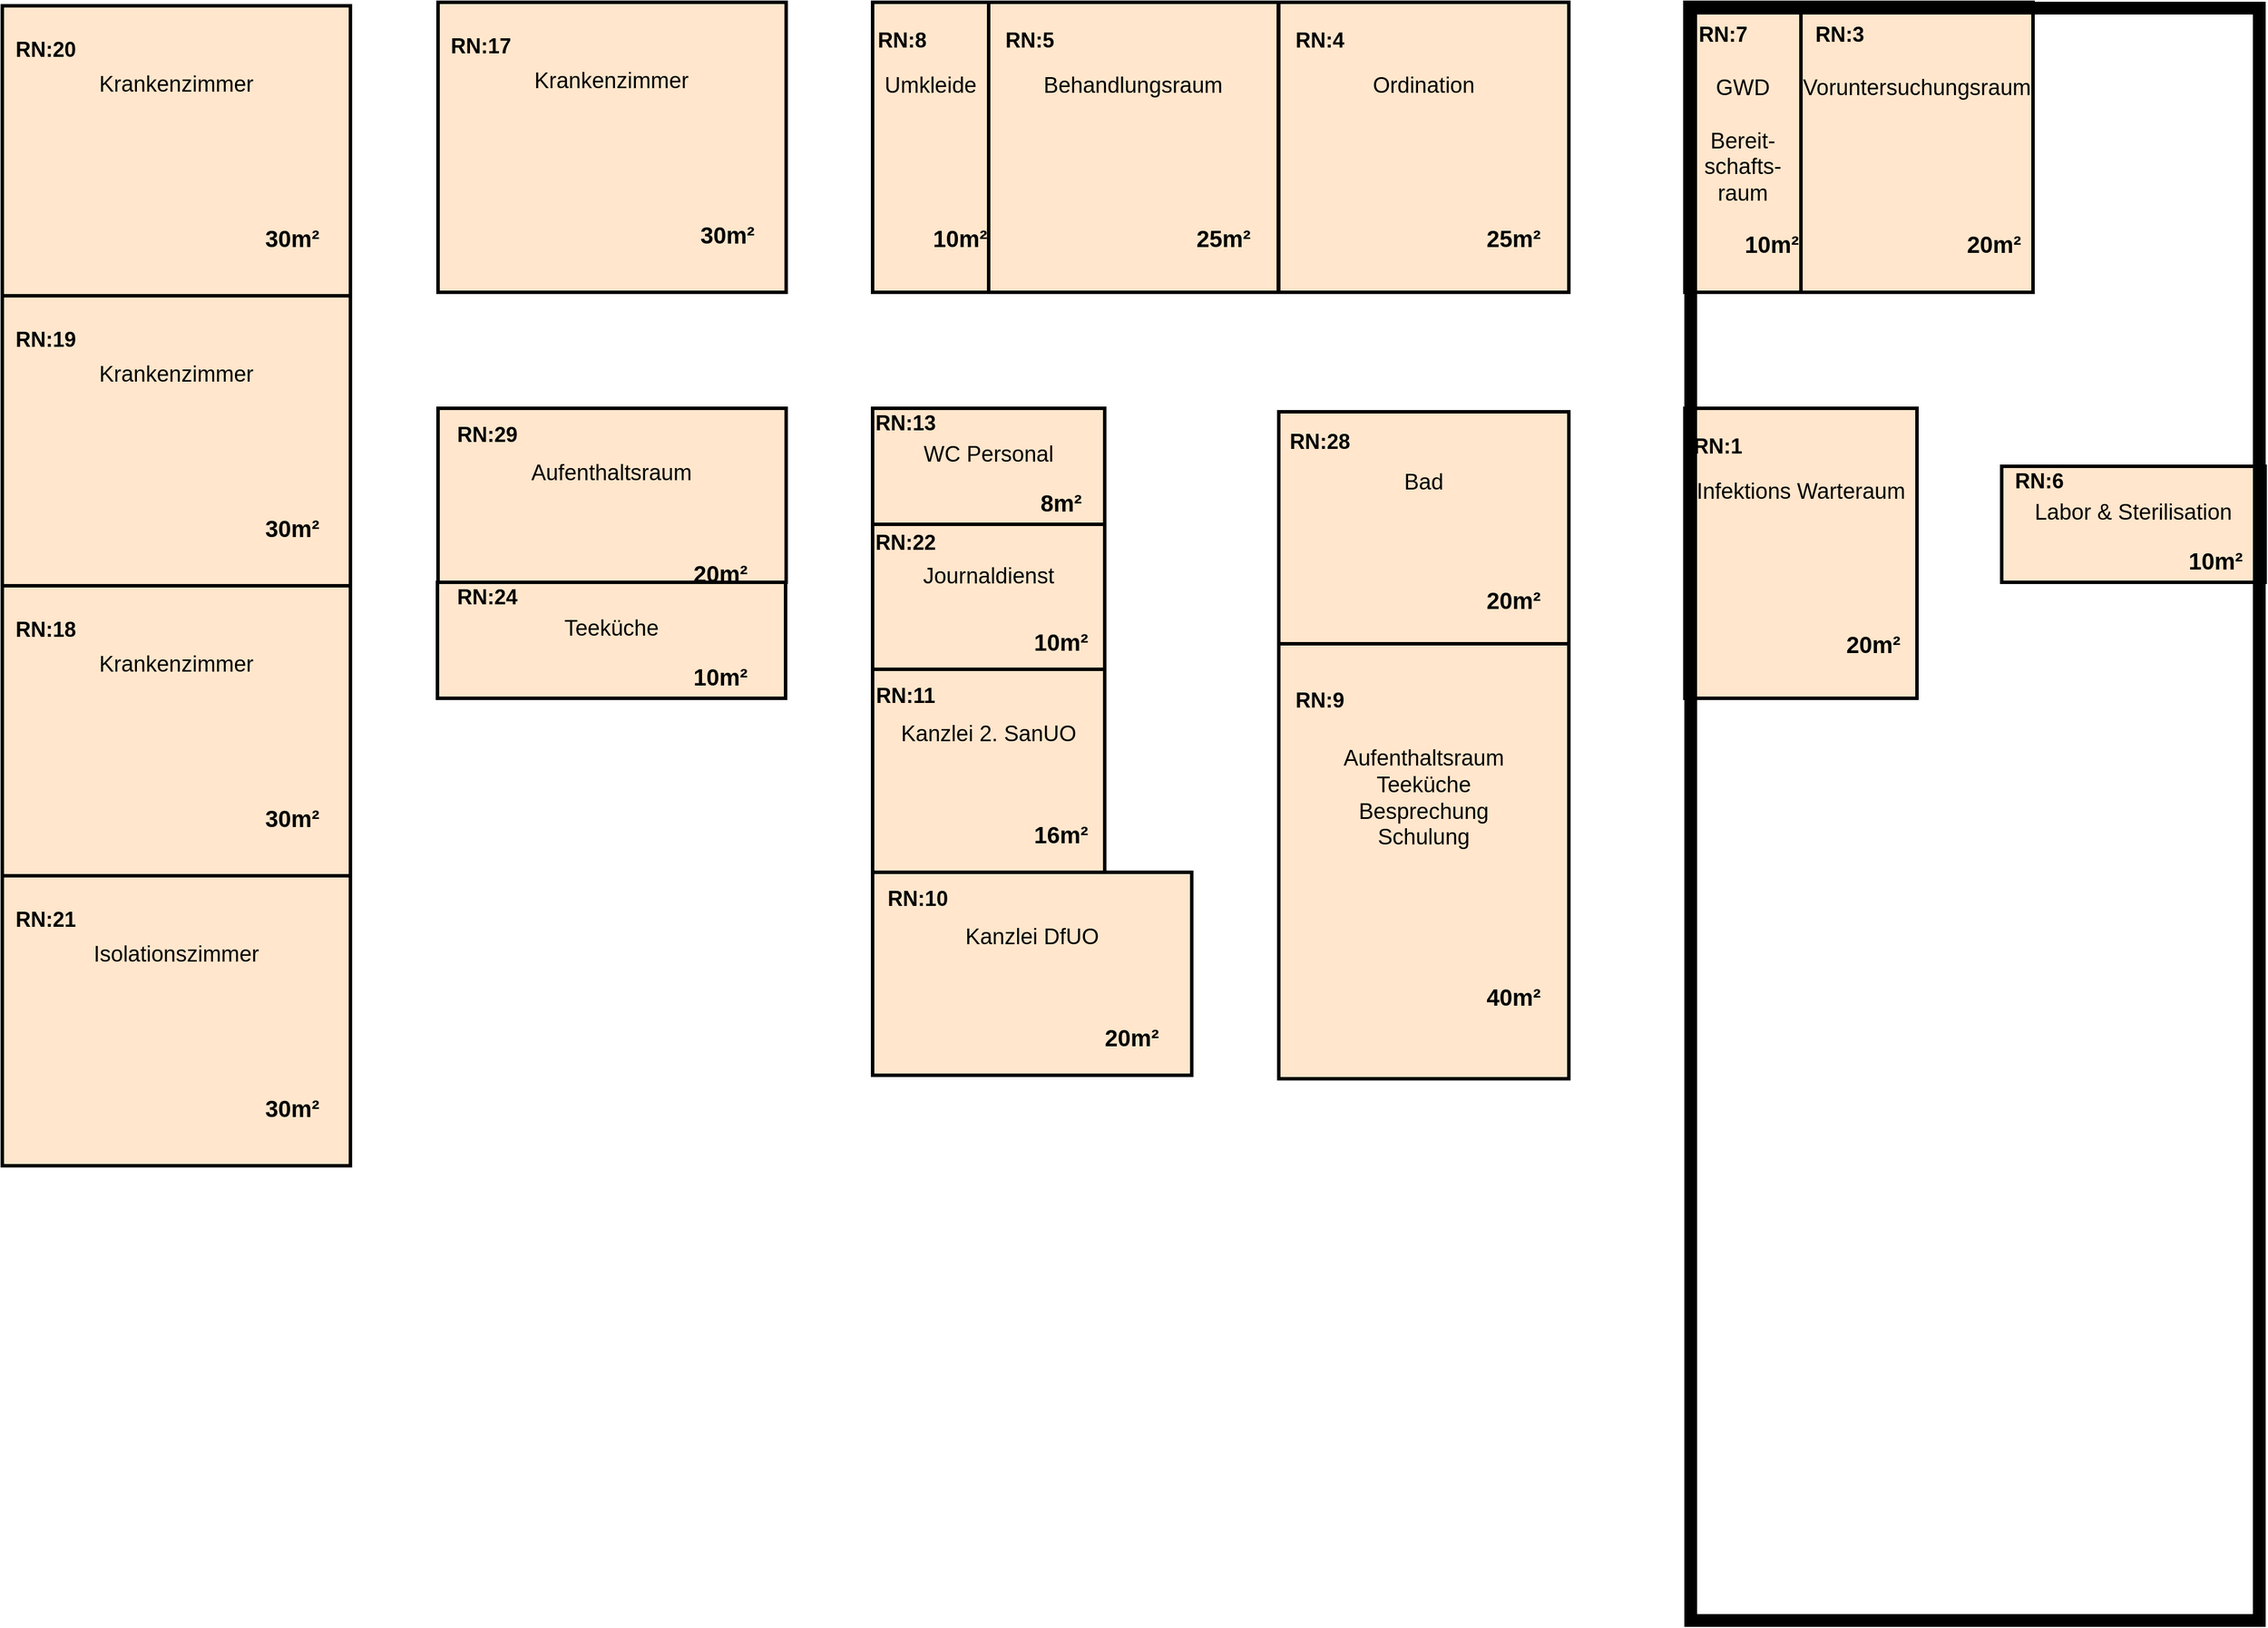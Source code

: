 <mxfile version="20.5.3" type="github"><diagram name="Page-1" id="38b20595-45e3-9b7f-d5ca-b57f44c5b66d"><mxGraphModel dx="5893" dy="2542" grid="1" gridSize="25" guides="1" tooltips="1" connect="1" arrows="1" fold="1" page="1" pageScale="1" pageWidth="1654" pageHeight="1169" math="0" shadow="0"><root><mxCell id="0"/><mxCell id="1" parent="0"/><mxCell id="u3zWE18VJpoSn7ixeQs8-63" value="" style="group" parent="1" vertex="1" connectable="0"><mxGeometry x="-500" y="-100" width="200" height="250" as="geometry"/></mxCell><mxCell id="u3zWE18VJpoSn7ixeQs8-50" value="" style="rounded=0;whiteSpace=wrap;html=1;fillStyle=auto;strokeWidth=3;fillColor=#ffe6cc;strokeColor=#030303;container=0;" parent="u3zWE18VJpoSn7ixeQs8-63" vertex="1"><mxGeometry width="200" height="250" as="geometry"/></mxCell><mxCell id="u3zWE18VJpoSn7ixeQs8-51" value="&lt;div style=&quot;font-size: 19px;&quot;&gt;Voruntersuchungsraum&lt;/div&gt;&lt;div style=&quot;font-size: 19px;&quot;&gt;&lt;br&gt;&lt;/div&gt;" style="text;html=1;strokeColor=none;fillColor=none;align=center;verticalAlign=top;whiteSpace=wrap;rounded=0;fillStyle=auto;strokeWidth=3;fontSize=19;container=0;" parent="u3zWE18VJpoSn7ixeQs8-63" vertex="1"><mxGeometry y="55.556" width="200" height="138.889" as="geometry"/></mxCell><mxCell id="u3zWE18VJpoSn7ixeQs8-52" value="RN:3" style="text;html=1;strokeColor=none;fillColor=none;align=center;verticalAlign=middle;whiteSpace=wrap;rounded=0;fillStyle=auto;strokeWidth=3;fontSize=18;fontStyle=1;container=0;" parent="u3zWE18VJpoSn7ixeQs8-63" vertex="1"><mxGeometry width="66.667" height="55.556" as="geometry"/></mxCell><mxCell id="u3zWE18VJpoSn7ixeQs8-54" value="20m²" style="text;html=1;strokeColor=none;fillColor=none;align=center;verticalAlign=middle;whiteSpace=wrap;rounded=0;fillStyle=auto;strokeWidth=3;fontSize=20;fontStyle=1;container=0;" parent="u3zWE18VJpoSn7ixeQs8-63" vertex="1"><mxGeometry x="133.333" y="166.667" width="66.667" height="83.333" as="geometry"/></mxCell><mxCell id="m7lqvvpAXxHi6y3gCFo6-1" value="" style="group" parent="1" vertex="1" connectable="0"><mxGeometry x="-600" y="-100" width="100" height="250" as="geometry"/></mxCell><mxCell id="m7lqvvpAXxHi6y3gCFo6-2" value="" style="rounded=0;whiteSpace=wrap;html=1;fillStyle=auto;strokeWidth=3;fillColor=#ffe6cc;strokeColor=#030303;container=0;" parent="m7lqvvpAXxHi6y3gCFo6-1" vertex="1"><mxGeometry width="100" height="250" as="geometry"/></mxCell><mxCell id="m7lqvvpAXxHi6y3gCFo6-3" value="&lt;div&gt;GWD&lt;/div&gt;&lt;div&gt;&lt;br&gt;&lt;/div&gt;&lt;div&gt;Bereit-&lt;/div&gt;&lt;div&gt;schafts-&lt;/div&gt;&lt;div&gt;raum&lt;br&gt;&lt;/div&gt;" style="text;html=1;strokeColor=none;fillColor=none;align=center;verticalAlign=top;whiteSpace=wrap;rounded=0;fillStyle=auto;strokeWidth=3;fontSize=19;container=0;" parent="m7lqvvpAXxHi6y3gCFo6-1" vertex="1"><mxGeometry y="55.556" width="100" height="138.889" as="geometry"/></mxCell><mxCell id="m7lqvvpAXxHi6y3gCFo6-4" value="RN:7" style="text;html=1;strokeColor=none;fillColor=none;align=center;verticalAlign=middle;whiteSpace=wrap;rounded=0;fillStyle=auto;strokeWidth=3;fontSize=18;fontStyle=1;container=0;" parent="m7lqvvpAXxHi6y3gCFo6-1" vertex="1"><mxGeometry x="8" width="50" height="55.556" as="geometry"/></mxCell><mxCell id="m7lqvvpAXxHi6y3gCFo6-5" value="10m²" style="text;html=1;strokeColor=none;fillColor=none;align=center;verticalAlign=middle;whiteSpace=wrap;rounded=0;fillStyle=auto;strokeWidth=3;fontSize=20;fontStyle=1;container=0;" parent="m7lqvvpAXxHi6y3gCFo6-1" vertex="1"><mxGeometry x="50" y="166.667" width="50" height="83.333" as="geometry"/></mxCell><mxCell id="m7lqvvpAXxHi6y3gCFo6-6" value="" style="group" parent="1" vertex="1" connectable="0"><mxGeometry x="-600" y="250" width="200" height="250" as="geometry"/></mxCell><mxCell id="m7lqvvpAXxHi6y3gCFo6-7" value="" style="rounded=0;whiteSpace=wrap;html=1;fillStyle=auto;strokeWidth=3;fillColor=#ffe6cc;strokeColor=#030303;container=0;" parent="m7lqvvpAXxHi6y3gCFo6-6" vertex="1"><mxGeometry width="200" height="250" as="geometry"/></mxCell><mxCell id="m7lqvvpAXxHi6y3gCFo6-8" value="Infektions Warteraum" style="text;html=1;strokeColor=none;fillColor=none;align=center;verticalAlign=top;whiteSpace=wrap;rounded=0;fillStyle=auto;strokeWidth=3;fontSize=19;container=0;" parent="m7lqvvpAXxHi6y3gCFo6-6" vertex="1"><mxGeometry y="53.825" width="199.671" height="137.5" as="geometry"/></mxCell><mxCell id="m7lqvvpAXxHi6y3gCFo6-9" value="RN:1" style="text;html=1;strokeColor=none;fillColor=none;align=center;verticalAlign=middle;whiteSpace=wrap;rounded=0;fillStyle=auto;strokeWidth=3;fontSize=18;fontStyle=1;container=0;" parent="m7lqvvpAXxHi6y3gCFo6-6" vertex="1"><mxGeometry width="57" height="65" as="geometry"/></mxCell><mxCell id="m7lqvvpAXxHi6y3gCFo6-10" value="20m²" style="text;html=1;strokeColor=none;fillColor=none;align=center;verticalAlign=middle;whiteSpace=wrap;rounded=0;fillStyle=auto;strokeWidth=3;fontSize=20;fontStyle=1;container=0;" parent="m7lqvvpAXxHi6y3gCFo6-6" vertex="1"><mxGeometry x="125" y="155" width="74.67" height="95.0" as="geometry"/></mxCell><mxCell id="m7lqvvpAXxHi6y3gCFo6-11" value="" style="group" parent="1" vertex="1" connectable="0"><mxGeometry x="-327" y="300" width="227" height="100" as="geometry"/></mxCell><mxCell id="m7lqvvpAXxHi6y3gCFo6-12" value="" style="rounded=0;whiteSpace=wrap;html=1;fillStyle=auto;strokeWidth=3;fillColor=#ffe6cc;strokeColor=#030303;container=0;" parent="m7lqvvpAXxHi6y3gCFo6-11" vertex="1"><mxGeometry width="227" height="100" as="geometry"/></mxCell><mxCell id="m7lqvvpAXxHi6y3gCFo6-13" value="Labor &amp;amp; Sterilisation" style="text;html=1;strokeColor=none;fillColor=none;align=center;verticalAlign=top;whiteSpace=wrap;rounded=0;fillStyle=auto;strokeWidth=3;fontSize=19;container=0;" parent="m7lqvvpAXxHi6y3gCFo6-11" vertex="1"><mxGeometry y="21.53" width="226.626" height="55" as="geometry"/></mxCell><mxCell id="m7lqvvpAXxHi6y3gCFo6-14" value="RN:6" style="text;html=1;strokeColor=none;fillColor=none;align=center;verticalAlign=middle;whiteSpace=wrap;rounded=0;fillStyle=auto;strokeWidth=3;fontSize=18;fontStyle=1;container=0;" parent="m7lqvvpAXxHi6y3gCFo6-11" vertex="1"><mxGeometry width="64.695" height="26" as="geometry"/></mxCell><mxCell id="m7lqvvpAXxHi6y3gCFo6-15" value="10m²" style="text;html=1;strokeColor=none;fillColor=none;align=center;verticalAlign=middle;whiteSpace=wrap;rounded=0;fillStyle=auto;strokeWidth=3;fontSize=20;fontStyle=1;container=0;" parent="m7lqvvpAXxHi6y3gCFo6-11" vertex="1"><mxGeometry x="141.875" y="62" width="84.75" height="38" as="geometry"/></mxCell><mxCell id="m7lqvvpAXxHi6y3gCFo6-16" value="" style="group" parent="1" vertex="1" connectable="0"><mxGeometry x="-1200" y="-100" width="249.59" height="250" as="geometry"/></mxCell><mxCell id="m7lqvvpAXxHi6y3gCFo6-17" value="" style="rounded=0;whiteSpace=wrap;html=1;fillStyle=auto;strokeWidth=3;fillColor=#ffe6cc;strokeColor=#030303;container=0;" parent="m7lqvvpAXxHi6y3gCFo6-16" vertex="1"><mxGeometry width="249.59" height="250" as="geometry"/></mxCell><mxCell id="m7lqvvpAXxHi6y3gCFo6-18" value="&lt;div style=&quot;font-size: 19px;&quot;&gt;Behandlungsraum&lt;/div&gt;&lt;div style=&quot;font-size: 19px;&quot;&gt;&lt;br&gt;&lt;/div&gt;" style="text;html=1;strokeColor=none;fillColor=none;align=center;verticalAlign=top;whiteSpace=wrap;rounded=0;fillStyle=auto;strokeWidth=3;fontSize=19;container=0;" parent="m7lqvvpAXxHi6y3gCFo6-16" vertex="1"><mxGeometry y="53.825" width="249.179" height="137.5" as="geometry"/></mxCell><mxCell id="m7lqvvpAXxHi6y3gCFo6-19" value="&lt;div&gt;RN:5&lt;/div&gt;" style="text;html=1;strokeColor=none;fillColor=none;align=center;verticalAlign=middle;whiteSpace=wrap;rounded=0;fillStyle=auto;strokeWidth=3;fontSize=18;fontStyle=1;container=0;" parent="m7lqvvpAXxHi6y3gCFo6-16" vertex="1"><mxGeometry width="71.133" height="65" as="geometry"/></mxCell><mxCell id="m7lqvvpAXxHi6y3gCFo6-20" value="25m²" style="text;html=1;strokeColor=none;fillColor=none;align=center;verticalAlign=middle;whiteSpace=wrap;rounded=0;fillStyle=auto;strokeWidth=3;fontSize=20;fontStyle=1;container=0;" parent="m7lqvvpAXxHi6y3gCFo6-16" vertex="1"><mxGeometry x="155.994" y="155" width="93.184" height="95.0" as="geometry"/></mxCell><mxCell id="m7lqvvpAXxHi6y3gCFo6-21" value="" style="verticalLabelPosition=bottom;html=1;verticalAlign=top;align=center;shape=mxgraph.floorplan.room;fillColor=strokeColor;" parent="1" vertex="1"><mxGeometry x="-600" y="-100" width="500" height="1400" as="geometry"/></mxCell><mxCell id="m7lqvvpAXxHi6y3gCFo6-23" value="" style="group" parent="1" vertex="1" connectable="0"><mxGeometry x="-950" y="453" width="250" height="375" as="geometry"/></mxCell><mxCell id="m7lqvvpAXxHi6y3gCFo6-24" value="" style="rounded=0;whiteSpace=wrap;html=1;fillStyle=auto;strokeWidth=3;fillColor=#ffe6cc;strokeColor=#030303;container=0;" parent="m7lqvvpAXxHi6y3gCFo6-23" vertex="1"><mxGeometry width="250" height="375.0" as="geometry"/></mxCell><mxCell id="m7lqvvpAXxHi6y3gCFo6-25" value="&lt;div&gt;Aufenthaltsraum&lt;/div&gt;&lt;div&gt;Teeküche&lt;/div&gt;&lt;div&gt;Besprechung&lt;/div&gt;&lt;div&gt;Schulung&lt;br&gt;&lt;/div&gt;" style="text;html=1;strokeColor=none;fillColor=none;align=center;verticalAlign=top;whiteSpace=wrap;rounded=0;fillStyle=auto;strokeWidth=3;fontSize=19;container=0;" parent="m7lqvvpAXxHi6y3gCFo6-23" vertex="1"><mxGeometry y="80.738" width="249.588" height="206.25" as="geometry"/></mxCell><mxCell id="m7lqvvpAXxHi6y3gCFo6-26" value="RN:9" style="text;html=1;strokeColor=none;fillColor=none;align=center;verticalAlign=middle;whiteSpace=wrap;rounded=0;fillStyle=auto;strokeWidth=3;fontSize=18;fontStyle=1;container=0;" parent="m7lqvvpAXxHi6y3gCFo6-23" vertex="1"><mxGeometry width="71.25" height="97.5" as="geometry"/></mxCell><mxCell id="m7lqvvpAXxHi6y3gCFo6-27" value="40m²" style="text;html=1;strokeColor=none;fillColor=none;align=center;verticalAlign=middle;whiteSpace=wrap;rounded=0;fillStyle=auto;strokeWidth=3;fontSize=20;fontStyle=1;container=0;" parent="m7lqvvpAXxHi6y3gCFo6-23" vertex="1"><mxGeometry x="156.25" y="232.5" width="93.337" height="142.5" as="geometry"/></mxCell><mxCell id="m7lqvvpAXxHi6y3gCFo6-28" value="" style="group" parent="1" vertex="1" connectable="0"><mxGeometry x="-950" y="-100" width="250" height="250" as="geometry"/></mxCell><mxCell id="m7lqvvpAXxHi6y3gCFo6-29" value="" style="rounded=0;whiteSpace=wrap;html=1;fillStyle=auto;strokeWidth=3;fillColor=#ffe6cc;strokeColor=#030303;container=0;" parent="m7lqvvpAXxHi6y3gCFo6-28" vertex="1"><mxGeometry width="250" height="250" as="geometry"/></mxCell><mxCell id="m7lqvvpAXxHi6y3gCFo6-30" value="Ordination" style="text;html=1;strokeColor=none;fillColor=none;align=center;verticalAlign=top;whiteSpace=wrap;rounded=0;fillStyle=auto;strokeWidth=3;fontSize=19;container=0;" parent="m7lqvvpAXxHi6y3gCFo6-28" vertex="1"><mxGeometry y="53.825" width="249.588" height="137.5" as="geometry"/></mxCell><mxCell id="m7lqvvpAXxHi6y3gCFo6-31" value="&lt;div&gt;RN:4&lt;/div&gt;" style="text;html=1;strokeColor=none;fillColor=none;align=center;verticalAlign=middle;whiteSpace=wrap;rounded=0;fillStyle=auto;strokeWidth=3;fontSize=18;fontStyle=1;container=0;" parent="m7lqvvpAXxHi6y3gCFo6-28" vertex="1"><mxGeometry width="71.25" height="65.0" as="geometry"/></mxCell><mxCell id="m7lqvvpAXxHi6y3gCFo6-32" value="25m²" style="text;html=1;strokeColor=none;fillColor=none;align=center;verticalAlign=middle;whiteSpace=wrap;rounded=0;fillStyle=auto;strokeWidth=3;fontSize=20;fontStyle=1;container=0;" parent="m7lqvvpAXxHi6y3gCFo6-28" vertex="1"><mxGeometry x="156.25" y="155.0" width="93.337" height="95.0" as="geometry"/></mxCell><mxCell id="m7lqvvpAXxHi6y3gCFo6-34" value="" style="group" parent="1" vertex="1" connectable="0"><mxGeometry x="-950" y="253" width="250" height="200" as="geometry"/></mxCell><mxCell id="m7lqvvpAXxHi6y3gCFo6-35" value="" style="rounded=0;whiteSpace=wrap;html=1;fillStyle=auto;strokeWidth=3;fillColor=#ffe6cc;strokeColor=#030303;container=0;" parent="m7lqvvpAXxHi6y3gCFo6-34" vertex="1"><mxGeometry width="250" height="200" as="geometry"/></mxCell><mxCell id="m7lqvvpAXxHi6y3gCFo6-36" value="Bad" style="text;html=1;strokeColor=none;fillColor=none;align=center;verticalAlign=top;whiteSpace=wrap;rounded=0;fillStyle=auto;strokeWidth=3;fontSize=19;container=0;" parent="m7lqvvpAXxHi6y3gCFo6-34" vertex="1"><mxGeometry y="43.06" width="249.588" height="110" as="geometry"/></mxCell><mxCell id="m7lqvvpAXxHi6y3gCFo6-37" value="RN:28" style="text;html=1;strokeColor=none;fillColor=none;align=center;verticalAlign=middle;whiteSpace=wrap;rounded=0;fillStyle=auto;strokeWidth=3;fontSize=18;fontStyle=1;container=0;" parent="m7lqvvpAXxHi6y3gCFo6-34" vertex="1"><mxGeometry width="71.25" height="52" as="geometry"/></mxCell><mxCell id="m7lqvvpAXxHi6y3gCFo6-38" value="20m²" style="text;html=1;strokeColor=none;fillColor=none;align=center;verticalAlign=middle;whiteSpace=wrap;rounded=0;fillStyle=auto;strokeWidth=3;fontSize=20;fontStyle=1;container=0;" parent="m7lqvvpAXxHi6y3gCFo6-34" vertex="1"><mxGeometry x="156.25" y="124" width="93.338" height="76" as="geometry"/></mxCell><mxCell id="m7lqvvpAXxHi6y3gCFo6-39" value="" style="group" parent="1" vertex="1" connectable="0"><mxGeometry x="-1300" y="250" width="200" height="100" as="geometry"/></mxCell><mxCell id="m7lqvvpAXxHi6y3gCFo6-40" value="" style="rounded=0;whiteSpace=wrap;html=1;fillStyle=auto;strokeWidth=3;fillColor=#ffe6cc;strokeColor=#030303;container=0;" parent="m7lqvvpAXxHi6y3gCFo6-39" vertex="1"><mxGeometry width="200" height="100" as="geometry"/></mxCell><mxCell id="m7lqvvpAXxHi6y3gCFo6-41" value="WC Personal" style="text;html=1;strokeColor=none;fillColor=none;align=center;verticalAlign=top;whiteSpace=wrap;rounded=0;fillStyle=auto;strokeWidth=3;fontSize=19;container=0;" parent="m7lqvvpAXxHi6y3gCFo6-39" vertex="1"><mxGeometry y="21.53" width="199.671" height="55" as="geometry"/></mxCell><mxCell id="m7lqvvpAXxHi6y3gCFo6-42" value="RN:13" style="text;html=1;strokeColor=none;fillColor=none;align=center;verticalAlign=middle;whiteSpace=wrap;rounded=0;fillStyle=auto;strokeWidth=3;fontSize=18;fontStyle=1;container=0;" parent="m7lqvvpAXxHi6y3gCFo6-39" vertex="1"><mxGeometry width="57" height="26" as="geometry"/></mxCell><mxCell id="m7lqvvpAXxHi6y3gCFo6-43" value="8m²" style="text;html=1;strokeColor=none;fillColor=none;align=center;verticalAlign=middle;whiteSpace=wrap;rounded=0;fillStyle=auto;strokeWidth=3;fontSize=20;fontStyle=1;container=0;" parent="m7lqvvpAXxHi6y3gCFo6-39" vertex="1"><mxGeometry x="125" y="62" width="74.67" height="38" as="geometry"/></mxCell><mxCell id="m7lqvvpAXxHi6y3gCFo6-45" value="" style="group" parent="1" vertex="1" connectable="0"><mxGeometry x="-1300" y="-100" width="100" height="250" as="geometry"/></mxCell><mxCell id="m7lqvvpAXxHi6y3gCFo6-46" value="" style="rounded=0;whiteSpace=wrap;html=1;fillStyle=auto;strokeWidth=3;fillColor=#ffe6cc;strokeColor=#030303;container=0;" parent="m7lqvvpAXxHi6y3gCFo6-45" vertex="1"><mxGeometry width="100" height="250.0" as="geometry"/></mxCell><mxCell id="m7lqvvpAXxHi6y3gCFo6-47" value="Umkleide" style="text;html=1;strokeColor=none;fillColor=none;align=center;verticalAlign=top;whiteSpace=wrap;rounded=0;fillStyle=auto;strokeWidth=3;fontSize=19;container=0;" parent="m7lqvvpAXxHi6y3gCFo6-45" vertex="1"><mxGeometry y="53.825" width="99.835" height="137.5" as="geometry"/></mxCell><mxCell id="m7lqvvpAXxHi6y3gCFo6-48" value="RN:8" style="text;html=1;strokeColor=none;fillColor=none;align=center;verticalAlign=middle;whiteSpace=wrap;rounded=0;fillStyle=auto;strokeWidth=3;fontSize=18;fontStyle=1;container=0;" parent="m7lqvvpAXxHi6y3gCFo6-45" vertex="1"><mxGeometry x="11" width="28.5" height="65.0" as="geometry"/></mxCell><mxCell id="m7lqvvpAXxHi6y3gCFo6-49" value="&lt;div&gt;10m²&lt;/div&gt;" style="text;html=1;strokeColor=none;fillColor=none;align=center;verticalAlign=middle;whiteSpace=wrap;rounded=0;fillStyle=auto;strokeWidth=3;fontSize=20;fontStyle=1;container=0;" parent="m7lqvvpAXxHi6y3gCFo6-45" vertex="1"><mxGeometry x="56.5" y="155.0" width="37.335" height="95.0" as="geometry"/></mxCell><mxCell id="m7lqvvpAXxHi6y3gCFo6-50" value="" style="group" parent="1" vertex="1" connectable="0"><mxGeometry x="-1300" y="475" width="200" height="175" as="geometry"/></mxCell><mxCell id="m7lqvvpAXxHi6y3gCFo6-51" value="" style="rounded=0;whiteSpace=wrap;html=1;fillStyle=auto;strokeWidth=3;fillColor=#ffe6cc;strokeColor=#030303;container=0;" parent="m7lqvvpAXxHi6y3gCFo6-50" vertex="1"><mxGeometry width="200" height="175" as="geometry"/></mxCell><mxCell id="m7lqvvpAXxHi6y3gCFo6-52" value="Kanzlei 2. SanUO" style="text;html=1;strokeColor=none;fillColor=none;align=center;verticalAlign=top;whiteSpace=wrap;rounded=0;fillStyle=auto;strokeWidth=3;fontSize=19;container=0;" parent="m7lqvvpAXxHi6y3gCFo6-50" vertex="1"><mxGeometry y="37.678" width="199.671" height="96.25" as="geometry"/></mxCell><mxCell id="m7lqvvpAXxHi6y3gCFo6-53" value="RN:11" style="text;html=1;strokeColor=none;fillColor=none;align=center;verticalAlign=middle;whiteSpace=wrap;rounded=0;fillStyle=auto;strokeWidth=3;fontSize=18;fontStyle=1;container=0;" parent="m7lqvvpAXxHi6y3gCFo6-50" vertex="1"><mxGeometry width="57" height="45.5" as="geometry"/></mxCell><mxCell id="m7lqvvpAXxHi6y3gCFo6-54" value="16m²" style="text;html=1;strokeColor=none;fillColor=none;align=center;verticalAlign=middle;whiteSpace=wrap;rounded=0;fillStyle=auto;strokeWidth=3;fontSize=20;fontStyle=1;container=0;" parent="m7lqvvpAXxHi6y3gCFo6-50" vertex="1"><mxGeometry x="125" y="108.5" width="74.67" height="66.5" as="geometry"/></mxCell><mxCell id="m7lqvvpAXxHi6y3gCFo6-55" value="" style="group" parent="1" vertex="1" connectable="0"><mxGeometry x="-1300" y="650" width="275" height="175" as="geometry"/></mxCell><mxCell id="m7lqvvpAXxHi6y3gCFo6-56" value="" style="rounded=0;whiteSpace=wrap;html=1;fillStyle=auto;strokeWidth=3;fillColor=#ffe6cc;strokeColor=#030303;container=0;" parent="m7lqvvpAXxHi6y3gCFo6-55" vertex="1"><mxGeometry width="275" height="175" as="geometry"/></mxCell><mxCell id="m7lqvvpAXxHi6y3gCFo6-57" value="Kanzlei DfUO" style="text;html=1;strokeColor=none;fillColor=none;align=center;verticalAlign=top;whiteSpace=wrap;rounded=0;fillStyle=auto;strokeWidth=3;fontSize=19;container=0;" parent="m7lqvvpAXxHi6y3gCFo6-55" vertex="1"><mxGeometry y="37.678" width="274.547" height="96.25" as="geometry"/></mxCell><mxCell id="m7lqvvpAXxHi6y3gCFo6-58" value="RN:10" style="text;html=1;strokeColor=none;fillColor=none;align=center;verticalAlign=middle;whiteSpace=wrap;rounded=0;fillStyle=auto;strokeWidth=3;fontSize=18;fontStyle=1;container=0;" parent="m7lqvvpAXxHi6y3gCFo6-55" vertex="1"><mxGeometry width="78.375" height="45.5" as="geometry"/></mxCell><mxCell id="m7lqvvpAXxHi6y3gCFo6-59" value="20m²" style="text;html=1;strokeColor=none;fillColor=none;align=center;verticalAlign=middle;whiteSpace=wrap;rounded=0;fillStyle=auto;strokeWidth=3;fontSize=20;fontStyle=1;container=0;" parent="m7lqvvpAXxHi6y3gCFo6-55" vertex="1"><mxGeometry x="171.875" y="108.5" width="102.671" height="66.5" as="geometry"/></mxCell><mxCell id="m7lqvvpAXxHi6y3gCFo6-60" value="" style="group" parent="1" vertex="1" connectable="0"><mxGeometry x="-1300" y="350" width="200" height="125" as="geometry"/></mxCell><mxCell id="m7lqvvpAXxHi6y3gCFo6-61" value="" style="rounded=0;whiteSpace=wrap;html=1;fillStyle=auto;strokeWidth=3;fillColor=#ffe6cc;strokeColor=#030303;container=0;" parent="m7lqvvpAXxHi6y3gCFo6-60" vertex="1"><mxGeometry width="200" height="125" as="geometry"/></mxCell><mxCell id="m7lqvvpAXxHi6y3gCFo6-62" value="Journaldienst" style="text;html=1;strokeColor=none;fillColor=none;align=center;verticalAlign=top;whiteSpace=wrap;rounded=0;fillStyle=auto;strokeWidth=3;fontSize=19;container=0;" parent="m7lqvvpAXxHi6y3gCFo6-60" vertex="1"><mxGeometry y="26.913" width="199.671" height="68.75" as="geometry"/></mxCell><mxCell id="m7lqvvpAXxHi6y3gCFo6-63" value="RN:22" style="text;html=1;strokeColor=none;fillColor=none;align=center;verticalAlign=middle;whiteSpace=wrap;rounded=0;fillStyle=auto;strokeWidth=3;fontSize=18;fontStyle=1;container=0;" parent="m7lqvvpAXxHi6y3gCFo6-60" vertex="1"><mxGeometry width="57" height="32.5" as="geometry"/></mxCell><mxCell id="m7lqvvpAXxHi6y3gCFo6-64" value="10m²" style="text;html=1;strokeColor=none;fillColor=none;align=center;verticalAlign=middle;whiteSpace=wrap;rounded=0;fillStyle=auto;strokeWidth=3;fontSize=20;fontStyle=1;container=0;" parent="m7lqvvpAXxHi6y3gCFo6-60" vertex="1"><mxGeometry x="125" y="77.5" width="74.67" height="47.5" as="geometry"/></mxCell><mxCell id="kLAfsLhZ7NUl52Y6dNVA-1" value="" style="group" vertex="1" connectable="0" parent="1"><mxGeometry x="-1674.51" y="-100" width="300" height="250" as="geometry"/></mxCell><mxCell id="kLAfsLhZ7NUl52Y6dNVA-2" value="" style="rounded=0;whiteSpace=wrap;html=1;fillStyle=auto;strokeWidth=3;fillColor=#ffe6cc;strokeColor=#030303;container=0;" vertex="1" parent="kLAfsLhZ7NUl52Y6dNVA-1"><mxGeometry width="300" height="250" as="geometry"/></mxCell><mxCell id="kLAfsLhZ7NUl52Y6dNVA-3" value="Krankenzimmer" style="text;html=1;strokeColor=none;fillColor=none;align=center;verticalAlign=top;whiteSpace=wrap;rounded=0;fillStyle=auto;strokeWidth=3;fontSize=19;container=0;" vertex="1" parent="kLAfsLhZ7NUl52Y6dNVA-1"><mxGeometry y="50" width="300" height="150" as="geometry"/></mxCell><mxCell id="kLAfsLhZ7NUl52Y6dNVA-4" value="RN:17" style="text;html=1;strokeColor=none;fillColor=none;align=center;verticalAlign=middle;whiteSpace=wrap;rounded=0;fillStyle=auto;strokeWidth=3;fontSize=18;fontStyle=1;container=0;" vertex="1" parent="kLAfsLhZ7NUl52Y6dNVA-1"><mxGeometry width="75" height="75" as="geometry"/></mxCell><mxCell id="kLAfsLhZ7NUl52Y6dNVA-5" value="30m²" style="text;html=1;strokeColor=none;fillColor=none;align=center;verticalAlign=middle;whiteSpace=wrap;rounded=0;fillStyle=auto;strokeWidth=3;fontSize=20;fontStyle=1;container=0;" vertex="1" parent="kLAfsLhZ7NUl52Y6dNVA-1"><mxGeometry x="200" y="150" width="100" height="100" as="geometry"/></mxCell><mxCell id="kLAfsLhZ7NUl52Y6dNVA-6" value="" style="group" vertex="1" connectable="0" parent="1"><mxGeometry x="-2050" y="153" width="300" height="250" as="geometry"/></mxCell><mxCell id="kLAfsLhZ7NUl52Y6dNVA-7" value="" style="rounded=0;whiteSpace=wrap;html=1;fillStyle=auto;strokeWidth=3;fillColor=#ffe6cc;strokeColor=#030303;container=0;" vertex="1" parent="kLAfsLhZ7NUl52Y6dNVA-6"><mxGeometry width="300" height="250" as="geometry"/></mxCell><mxCell id="kLAfsLhZ7NUl52Y6dNVA-8" value="Krankenzimmer" style="text;html=1;strokeColor=none;fillColor=none;align=center;verticalAlign=top;whiteSpace=wrap;rounded=0;fillStyle=auto;strokeWidth=3;fontSize=19;container=0;" vertex="1" parent="kLAfsLhZ7NUl52Y6dNVA-6"><mxGeometry y="50" width="300" height="150" as="geometry"/></mxCell><mxCell id="kLAfsLhZ7NUl52Y6dNVA-9" value="RN:19" style="text;html=1;strokeColor=none;fillColor=none;align=center;verticalAlign=middle;whiteSpace=wrap;rounded=0;fillStyle=auto;strokeWidth=3;fontSize=18;fontStyle=1;container=0;" vertex="1" parent="kLAfsLhZ7NUl52Y6dNVA-6"><mxGeometry width="75" height="75" as="geometry"/></mxCell><mxCell id="kLAfsLhZ7NUl52Y6dNVA-10" value="30m²" style="text;html=1;strokeColor=none;fillColor=none;align=center;verticalAlign=middle;whiteSpace=wrap;rounded=0;fillStyle=auto;strokeWidth=3;fontSize=20;fontStyle=1;container=0;" vertex="1" parent="kLAfsLhZ7NUl52Y6dNVA-6"><mxGeometry x="200" y="150" width="100" height="100" as="geometry"/></mxCell><mxCell id="kLAfsLhZ7NUl52Y6dNVA-11" value="" style="group" vertex="1" connectable="0" parent="1"><mxGeometry x="-2050" y="-97" width="300" height="250" as="geometry"/></mxCell><mxCell id="kLAfsLhZ7NUl52Y6dNVA-12" value="" style="rounded=0;whiteSpace=wrap;html=1;fillStyle=auto;strokeWidth=3;fillColor=#ffe6cc;strokeColor=#030303;container=0;" vertex="1" parent="kLAfsLhZ7NUl52Y6dNVA-11"><mxGeometry width="300" height="250" as="geometry"/></mxCell><mxCell id="kLAfsLhZ7NUl52Y6dNVA-13" value="Krankenzimmer" style="text;html=1;strokeColor=none;fillColor=none;align=center;verticalAlign=top;whiteSpace=wrap;rounded=0;fillStyle=auto;strokeWidth=3;fontSize=19;container=0;" vertex="1" parent="kLAfsLhZ7NUl52Y6dNVA-11"><mxGeometry y="50" width="300" height="150" as="geometry"/></mxCell><mxCell id="kLAfsLhZ7NUl52Y6dNVA-14" value="RN:20" style="text;html=1;strokeColor=none;fillColor=none;align=center;verticalAlign=middle;whiteSpace=wrap;rounded=0;fillStyle=auto;strokeWidth=3;fontSize=18;fontStyle=1;container=0;" vertex="1" parent="kLAfsLhZ7NUl52Y6dNVA-11"><mxGeometry width="75" height="75" as="geometry"/></mxCell><mxCell id="kLAfsLhZ7NUl52Y6dNVA-15" value="30m²" style="text;html=1;strokeColor=none;fillColor=none;align=center;verticalAlign=middle;whiteSpace=wrap;rounded=0;fillStyle=auto;strokeWidth=3;fontSize=20;fontStyle=1;container=0;" vertex="1" parent="kLAfsLhZ7NUl52Y6dNVA-11"><mxGeometry x="200" y="150" width="100" height="100" as="geometry"/></mxCell><mxCell id="kLAfsLhZ7NUl52Y6dNVA-16" value="" style="group" vertex="1" connectable="0" parent="1"><mxGeometry x="-1625" y="178" width="450.49" height="600" as="geometry"/></mxCell><mxCell id="kLAfsLhZ7NUl52Y6dNVA-17" value="" style="rounded=0;whiteSpace=wrap;html=1;fillStyle=auto;strokeWidth=3;fillColor=#ffe6cc;strokeColor=#030303;container=0;" vertex="1" parent="kLAfsLhZ7NUl52Y6dNVA-16"><mxGeometry x="-425" y="225" width="300" height="250" as="geometry"/></mxCell><mxCell id="kLAfsLhZ7NUl52Y6dNVA-26" value="" style="group" vertex="1" connectable="0" parent="kLAfsLhZ7NUl52Y6dNVA-16"><mxGeometry x="-49.51" y="72" width="300" height="275" as="geometry"/></mxCell><mxCell id="kLAfsLhZ7NUl52Y6dNVA-27" value="" style="rounded=0;whiteSpace=wrap;html=1;fillStyle=auto;strokeWidth=3;fillColor=#ffe6cc;strokeColor=#030303;container=0;" vertex="1" parent="kLAfsLhZ7NUl52Y6dNVA-26"><mxGeometry width="300" height="150" as="geometry"/></mxCell><mxCell id="kLAfsLhZ7NUl52Y6dNVA-28" value="Aufenthaltsraum" style="text;html=1;strokeColor=none;fillColor=none;align=center;verticalAlign=top;whiteSpace=wrap;rounded=0;fillStyle=auto;strokeWidth=3;fontSize=19;container=0;" vertex="1" parent="kLAfsLhZ7NUl52Y6dNVA-26"><mxGeometry y="37.678" width="299.506" height="96.25" as="geometry"/></mxCell><mxCell id="kLAfsLhZ7NUl52Y6dNVA-29" value="RN:29" style="text;html=1;strokeColor=none;fillColor=none;align=center;verticalAlign=middle;whiteSpace=wrap;rounded=0;fillStyle=auto;strokeWidth=3;fontSize=18;fontStyle=1;container=0;" vertex="1" parent="kLAfsLhZ7NUl52Y6dNVA-26"><mxGeometry width="85.5" height="45.5" as="geometry"/></mxCell><mxCell id="kLAfsLhZ7NUl52Y6dNVA-30" value="20m²" style="text;html=1;strokeColor=none;fillColor=none;align=center;verticalAlign=middle;whiteSpace=wrap;rounded=0;fillStyle=auto;strokeWidth=3;fontSize=20;fontStyle=1;container=0;" vertex="1" parent="kLAfsLhZ7NUl52Y6dNVA-26"><mxGeometry x="187.5" y="108.5" width="112.005" height="66.5" as="geometry"/></mxCell><mxCell id="kLAfsLhZ7NUl52Y6dNVA-31" value="" style="group" vertex="1" connectable="0" parent="kLAfsLhZ7NUl52Y6dNVA-26"><mxGeometry x="-0.49" y="150" width="300" height="100" as="geometry"/></mxCell><mxCell id="kLAfsLhZ7NUl52Y6dNVA-32" value="" style="rounded=0;whiteSpace=wrap;html=1;fillStyle=auto;strokeWidth=3;fillColor=#ffe6cc;strokeColor=#030303;container=0;" vertex="1" parent="kLAfsLhZ7NUl52Y6dNVA-31"><mxGeometry width="300" height="100" as="geometry"/></mxCell><mxCell id="kLAfsLhZ7NUl52Y6dNVA-33" value="Teeküche" style="text;html=1;strokeColor=none;fillColor=none;align=center;verticalAlign=top;whiteSpace=wrap;rounded=0;fillStyle=auto;strokeWidth=3;fontSize=19;container=0;" vertex="1" parent="kLAfsLhZ7NUl52Y6dNVA-31"><mxGeometry y="21.53" width="299.506" height="55" as="geometry"/></mxCell><mxCell id="kLAfsLhZ7NUl52Y6dNVA-34" value="RN:24" style="text;html=1;strokeColor=none;fillColor=none;align=center;verticalAlign=middle;whiteSpace=wrap;rounded=0;fillStyle=auto;strokeWidth=3;fontSize=18;fontStyle=1;container=0;" vertex="1" parent="kLAfsLhZ7NUl52Y6dNVA-31"><mxGeometry width="85.5" height="26" as="geometry"/></mxCell><mxCell id="kLAfsLhZ7NUl52Y6dNVA-35" value="10m²" style="text;html=1;strokeColor=none;fillColor=none;align=center;verticalAlign=middle;whiteSpace=wrap;rounded=0;fillStyle=auto;strokeWidth=3;fontSize=20;fontStyle=1;container=0;" vertex="1" parent="kLAfsLhZ7NUl52Y6dNVA-31"><mxGeometry x="187.5" y="62" width="112.005" height="38" as="geometry"/></mxCell><mxCell id="kLAfsLhZ7NUl52Y6dNVA-21" value="" style="group" vertex="1" connectable="0" parent="1"><mxGeometry x="-2050" y="653" width="300" height="250" as="geometry"/></mxCell><mxCell id="kLAfsLhZ7NUl52Y6dNVA-22" value="" style="rounded=0;whiteSpace=wrap;html=1;fillStyle=auto;strokeWidth=3;fillColor=#ffe6cc;strokeColor=#030303;container=0;" vertex="1" parent="kLAfsLhZ7NUl52Y6dNVA-21"><mxGeometry width="300" height="250" as="geometry"/></mxCell><mxCell id="kLAfsLhZ7NUl52Y6dNVA-23" value="Isolationszimmer" style="text;html=1;strokeColor=none;fillColor=none;align=center;verticalAlign=top;whiteSpace=wrap;rounded=0;fillStyle=auto;strokeWidth=3;fontSize=19;container=0;" vertex="1" parent="kLAfsLhZ7NUl52Y6dNVA-21"><mxGeometry y="50" width="300" height="150" as="geometry"/></mxCell><mxCell id="kLAfsLhZ7NUl52Y6dNVA-24" value="RN:21" style="text;html=1;strokeColor=none;fillColor=none;align=center;verticalAlign=middle;whiteSpace=wrap;rounded=0;fillStyle=auto;strokeWidth=3;fontSize=18;fontStyle=1;container=0;" vertex="1" parent="kLAfsLhZ7NUl52Y6dNVA-21"><mxGeometry width="75" height="75" as="geometry"/></mxCell><mxCell id="kLAfsLhZ7NUl52Y6dNVA-25" value="30m²" style="text;html=1;strokeColor=none;fillColor=none;align=center;verticalAlign=middle;whiteSpace=wrap;rounded=0;fillStyle=auto;strokeWidth=3;fontSize=20;fontStyle=1;container=0;" vertex="1" parent="kLAfsLhZ7NUl52Y6dNVA-21"><mxGeometry x="200" y="150" width="100" height="100" as="geometry"/></mxCell><mxCell id="kLAfsLhZ7NUl52Y6dNVA-18" value="Krankenzimmer" style="text;html=1;strokeColor=none;fillColor=none;align=center;verticalAlign=top;whiteSpace=wrap;rounded=0;fillStyle=auto;strokeWidth=3;fontSize=19;container=0;" vertex="1" parent="1"><mxGeometry x="-2050" y="453" width="300" height="150" as="geometry"/></mxCell><mxCell id="kLAfsLhZ7NUl52Y6dNVA-19" value="RN:18" style="text;html=1;strokeColor=none;fillColor=none;align=center;verticalAlign=middle;whiteSpace=wrap;rounded=0;fillStyle=auto;strokeWidth=3;fontSize=18;fontStyle=1;container=0;" vertex="1" parent="1"><mxGeometry x="-2050" y="403" width="75" height="75" as="geometry"/></mxCell><mxCell id="kLAfsLhZ7NUl52Y6dNVA-20" value="30m²" style="text;html=1;strokeColor=none;fillColor=none;align=center;verticalAlign=middle;whiteSpace=wrap;rounded=0;fillStyle=auto;strokeWidth=3;fontSize=20;fontStyle=1;container=0;" vertex="1" parent="1"><mxGeometry x="-1850" y="553" width="100" height="100" as="geometry"/></mxCell></root></mxGraphModel></diagram></mxfile>